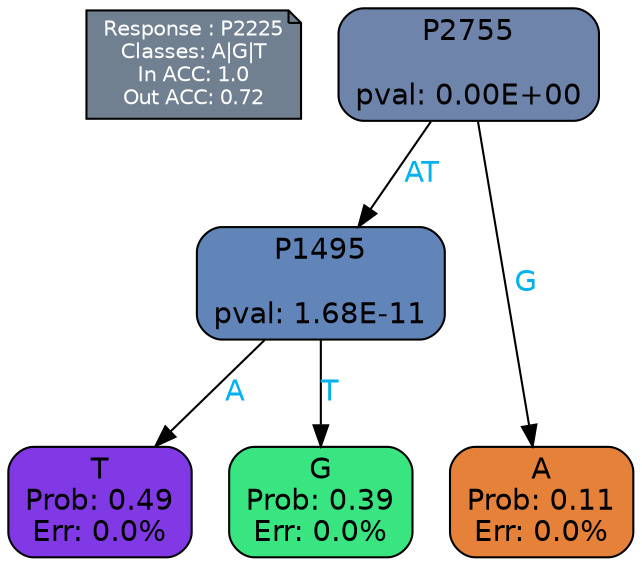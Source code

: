 digraph Tree {
node [shape=box, style="filled, rounded", color="black", fontname=helvetica] ;
graph [ranksep=equally, splines=polylines, bgcolor=transparent, dpi=600] ;
edge [fontname=helvetica] ;
LEGEND [label="Response : P2225
Classes: A|G|T
In ACC: 1.0
Out ACC: 0.72
",shape=note,align=left,style=filled,fillcolor="slategray",fontcolor="white",fontsize=10];1 [label="P2755

pval: 0.00E+00", fillcolor="#6f84aa"] ;
2 [label="P1495

pval: 1.68E-11", fillcolor="#6185b8"] ;
3 [label="T
Prob: 0.49
Err: 0.0%", fillcolor="#8139e5"] ;
4 [label="G
Prob: 0.39
Err: 0.0%", fillcolor="#39e581"] ;
5 [label="A
Prob: 0.11
Err: 0.0%", fillcolor="#e58139"] ;
1 -> 2 [label="AT",fontcolor=deepskyblue2] ;
1 -> 5 [label="G",fontcolor=deepskyblue2] ;
2 -> 3 [label="A",fontcolor=deepskyblue2] ;
2 -> 4 [label="T",fontcolor=deepskyblue2] ;
{rank = same; 3;4;5;}{rank = same; LEGEND;1;}}